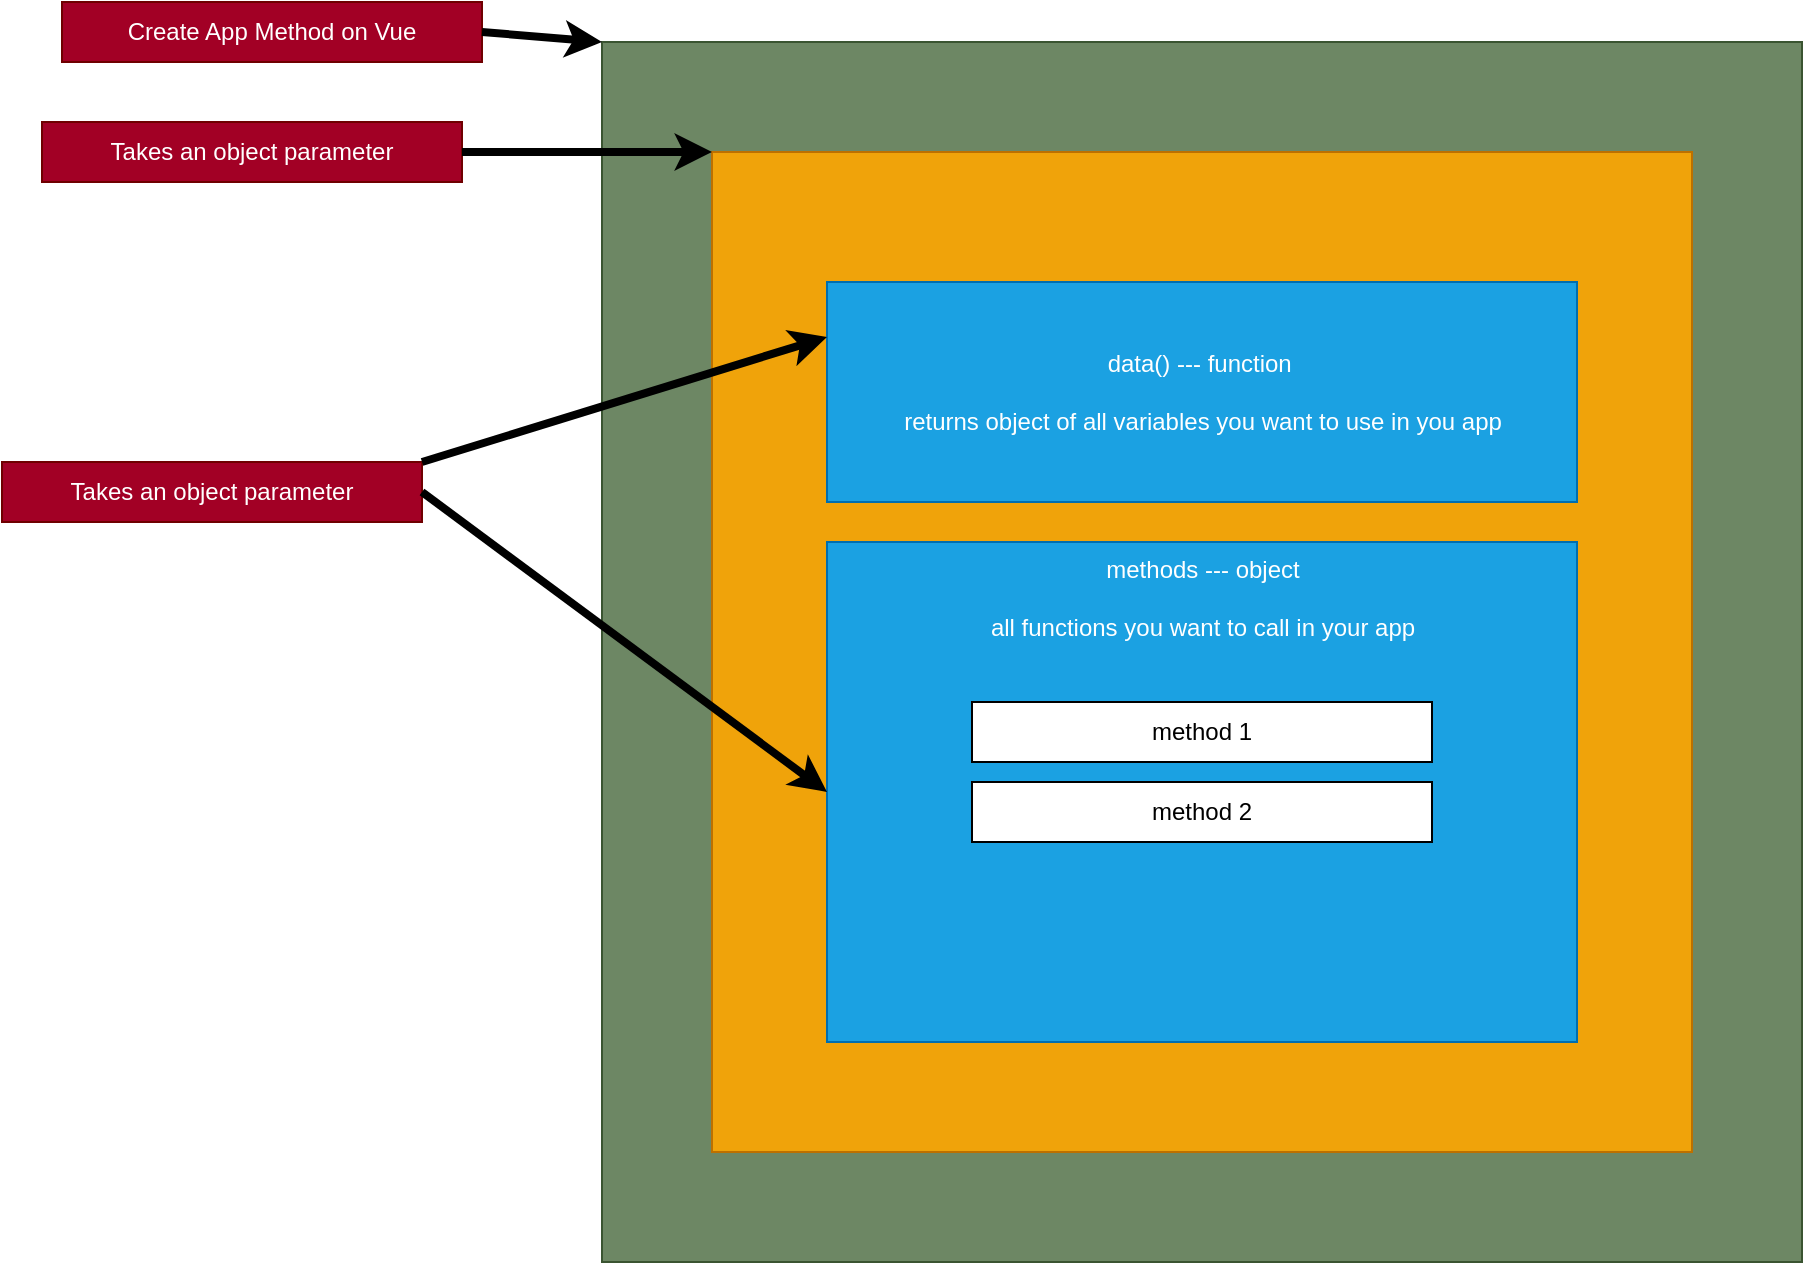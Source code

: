 <mxfile version="25.0.2">
  <diagram name="Page-1" id="xhMBnV4NRnen-BT5X3mq">
    <mxGraphModel dx="2071" dy="823" grid="1" gridSize="10" guides="1" tooltips="1" connect="1" arrows="1" fold="1" page="1" pageScale="1" pageWidth="850" pageHeight="1100" math="0" shadow="0">
      <root>
        <mxCell id="0" />
        <mxCell id="1" parent="0" />
        <mxCell id="-V1nGsr40axhi8tRaIeW-2" value="" style="rounded=0;whiteSpace=wrap;html=1;fillColor=#6d8764;fontColor=#ffffff;strokeColor=#3A5431;" vertex="1" parent="1">
          <mxGeometry x="100" y="70" width="600" height="610" as="geometry" />
        </mxCell>
        <mxCell id="-V1nGsr40axhi8tRaIeW-3" value="" style="rounded=0;whiteSpace=wrap;html=1;fillColor=#f0a30a;fontColor=#000000;strokeColor=#BD7000;" vertex="1" parent="1">
          <mxGeometry x="155" y="125" width="490" height="500" as="geometry" />
        </mxCell>
        <mxCell id="-V1nGsr40axhi8tRaIeW-4" value="Create App Method on Vue" style="rounded=0;whiteSpace=wrap;html=1;fillColor=#a20025;fontColor=#ffffff;strokeColor=#6F0000;" vertex="1" parent="1">
          <mxGeometry x="-170" y="50" width="210" height="30" as="geometry" />
        </mxCell>
        <mxCell id="-V1nGsr40axhi8tRaIeW-6" value="Takes an object parameter" style="rounded=0;whiteSpace=wrap;html=1;fillColor=#a20025;fontColor=#ffffff;strokeColor=#6F0000;" vertex="1" parent="1">
          <mxGeometry x="-180" y="110" width="210" height="30" as="geometry" />
        </mxCell>
        <mxCell id="-V1nGsr40axhi8tRaIeW-7" value="data() --- function&amp;nbsp;&lt;div&gt;&lt;br&gt;&lt;/div&gt;&lt;div&gt;returns object of all variables you want to use in you app&lt;/div&gt;" style="rounded=0;whiteSpace=wrap;html=1;fillColor=#1ba1e2;fontColor=#ffffff;strokeColor=#006EAF;" vertex="1" parent="1">
          <mxGeometry x="212.5" y="190" width="375" height="110" as="geometry" />
        </mxCell>
        <mxCell id="-V1nGsr40axhi8tRaIeW-8" value="methods --- object&lt;div&gt;&lt;br&gt;&lt;/div&gt;&lt;div&gt;all functions you want to call in your app&lt;/div&gt;" style="rounded=0;whiteSpace=wrap;html=1;fillColor=#1ba1e2;fontColor=#ffffff;strokeColor=#006EAF;verticalAlign=top;" vertex="1" parent="1">
          <mxGeometry x="212.5" y="320" width="375" height="250" as="geometry" />
        </mxCell>
        <mxCell id="-V1nGsr40axhi8tRaIeW-9" value="" style="endArrow=classic;html=1;rounded=0;entryX=0;entryY=0;entryDx=0;entryDy=0;exitX=1;exitY=0.5;exitDx=0;exitDy=0;strokeWidth=4;" edge="1" parent="1" source="-V1nGsr40axhi8tRaIeW-6" target="-V1nGsr40axhi8tRaIeW-3">
          <mxGeometry width="50" height="50" relative="1" as="geometry">
            <mxPoint x="30" y="300" as="sourcePoint" />
            <mxPoint x="80" y="250" as="targetPoint" />
          </mxGeometry>
        </mxCell>
        <mxCell id="-V1nGsr40axhi8tRaIeW-10" value="" style="endArrow=classic;html=1;rounded=0;entryX=0;entryY=0;entryDx=0;entryDy=0;exitX=1;exitY=0.5;exitDx=0;exitDy=0;strokeWidth=4;" edge="1" parent="1" source="-V1nGsr40axhi8tRaIeW-4" target="-V1nGsr40axhi8tRaIeW-2">
          <mxGeometry width="50" height="50" relative="1" as="geometry">
            <mxPoint x="30" y="300" as="sourcePoint" />
            <mxPoint x="80" y="250" as="targetPoint" />
          </mxGeometry>
        </mxCell>
        <mxCell id="-V1nGsr40axhi8tRaIeW-11" value="Takes an object parameter" style="rounded=0;whiteSpace=wrap;html=1;fillColor=#a20025;fontColor=#ffffff;strokeColor=#6F0000;" vertex="1" parent="1">
          <mxGeometry x="-200" y="280" width="210" height="30" as="geometry" />
        </mxCell>
        <mxCell id="-V1nGsr40axhi8tRaIeW-12" value="" style="endArrow=classic;html=1;rounded=0;entryX=0;entryY=0.25;entryDx=0;entryDy=0;exitX=1;exitY=0;exitDx=0;exitDy=0;strokeWidth=4;" edge="1" parent="1" source="-V1nGsr40axhi8tRaIeW-11" target="-V1nGsr40axhi8tRaIeW-7">
          <mxGeometry width="50" height="50" relative="1" as="geometry">
            <mxPoint x="30" y="300" as="sourcePoint" />
            <mxPoint x="80" y="250" as="targetPoint" />
          </mxGeometry>
        </mxCell>
        <mxCell id="-V1nGsr40axhi8tRaIeW-13" value="" style="endArrow=classic;html=1;rounded=0;entryX=0;entryY=0.5;entryDx=0;entryDy=0;exitX=1;exitY=0.5;exitDx=0;exitDy=0;strokeWidth=4;" edge="1" parent="1" source="-V1nGsr40axhi8tRaIeW-11" target="-V1nGsr40axhi8tRaIeW-8">
          <mxGeometry width="50" height="50" relative="1" as="geometry">
            <mxPoint x="30" y="300" as="sourcePoint" />
            <mxPoint x="80" y="250" as="targetPoint" />
          </mxGeometry>
        </mxCell>
        <mxCell id="-V1nGsr40axhi8tRaIeW-18" value="method 1" style="rounded=0;whiteSpace=wrap;html=1;" vertex="1" parent="1">
          <mxGeometry x="285" y="400" width="230" height="30" as="geometry" />
        </mxCell>
        <mxCell id="-V1nGsr40axhi8tRaIeW-19" value="method 2" style="rounded=0;whiteSpace=wrap;html=1;" vertex="1" parent="1">
          <mxGeometry x="285" y="440" width="230" height="30" as="geometry" />
        </mxCell>
      </root>
    </mxGraphModel>
  </diagram>
</mxfile>
